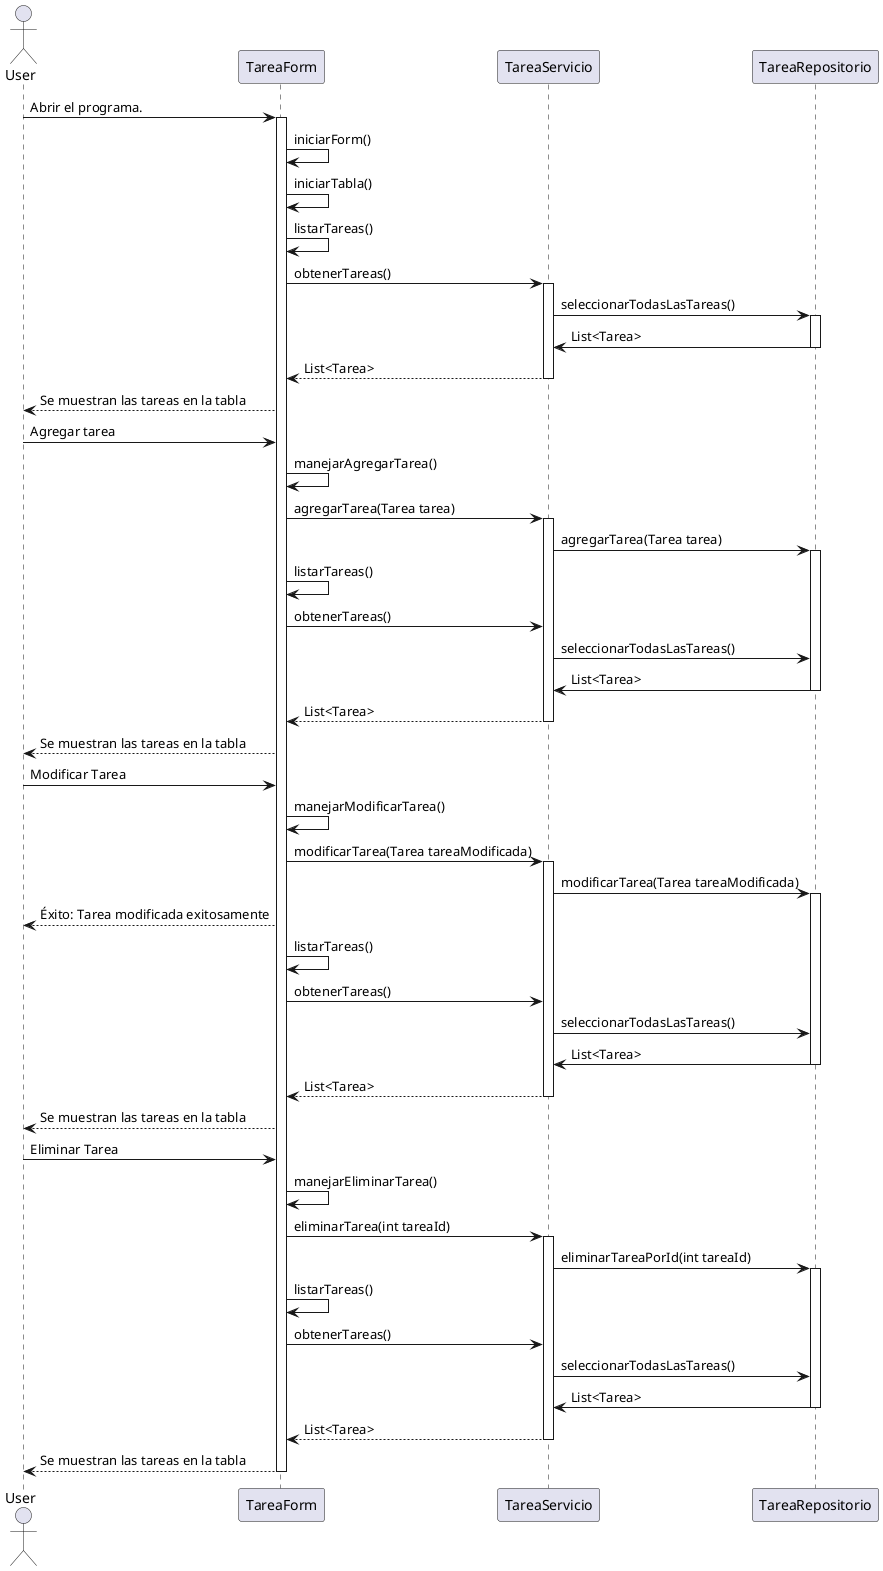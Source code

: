 @startuml
actor User

User -> TareaForm: Abrir el programa.
activate TareaForm
TareaForm -> TareaForm: iniciarForm()
TareaForm -> TareaForm: iniciarTabla()
TareaForm -> TareaForm: listarTareas()
TareaForm -> TareaServicio: obtenerTareas()
activate TareaServicio
TareaServicio -> TareaRepositorio: seleccionarTodasLasTareas()
activate TareaRepositorio
TareaRepositorio -> TareaServicio: List<Tarea>
deactivate TareaRepositorio
TareaServicio --> TareaForm: List<Tarea>
deactivate TareaServicio
TareaForm --> User: Se muestran las tareas en la tabla

User -> TareaForm: Agregar tarea
TareaForm -> TareaForm: manejarAgregarTarea()
TareaForm -> TareaServicio: agregarTarea(Tarea tarea)
activate TareaServicio
TareaServicio -> TareaRepositorio: agregarTarea(Tarea tarea)
activate TareaRepositorio
TareaForm -> TareaForm: listarTareas()
TareaForm -> TareaServicio: obtenerTareas()
TareaServicio -> TareaRepositorio: seleccionarTodasLasTareas()
TareaRepositorio -> TareaServicio: List<Tarea>
deactivate TareaRepositorio
TareaServicio --> TareaForm: List<Tarea>
deactivate TareaServicio
TareaForm --> User: Se muestran las tareas en la tabla

User -> TareaForm: Modificar Tarea
TareaForm -> TareaForm: manejarModificarTarea()
TareaForm -> TareaServicio: modificarTarea(Tarea tareaModificada)
activate TareaServicio
TareaServicio -> TareaRepositorio: modificarTarea(Tarea tareaModificada)
activate TareaRepositorio
TareaForm --> User: Éxito: Tarea modificada exitosamente
TareaForm -> TareaForm: listarTareas()
TareaForm -> TareaServicio: obtenerTareas()
TareaServicio -> TareaRepositorio: seleccionarTodasLasTareas()
TareaRepositorio -> TareaServicio: List<Tarea>
deactivate TareaRepositorio
TareaServicio --> TareaForm: List<Tarea>
deactivate TareaServicio
TareaForm --> User: Se muestran las tareas en la tabla

User -> TareaForm: Eliminar Tarea
TareaForm -> TareaForm: manejarEliminarTarea()
TareaForm -> TareaServicio: eliminarTarea(int tareaId)
activate TareaServicio
TareaServicio -> TareaRepositorio: eliminarTareaPorId(int tareaId)
activate TareaRepositorio
TareaForm -> TareaForm: listarTareas()
TareaForm -> TareaServicio: obtenerTareas()
TareaServicio -> TareaRepositorio: seleccionarTodasLasTareas()
TareaRepositorio -> TareaServicio: List<Tarea>
deactivate TareaRepositorio
TareaServicio --> TareaForm: List<Tarea>
deactivate TareaServicio
TareaForm --> User: Se muestran las tareas en la tabla
deactivate TareaForm

@enduml
